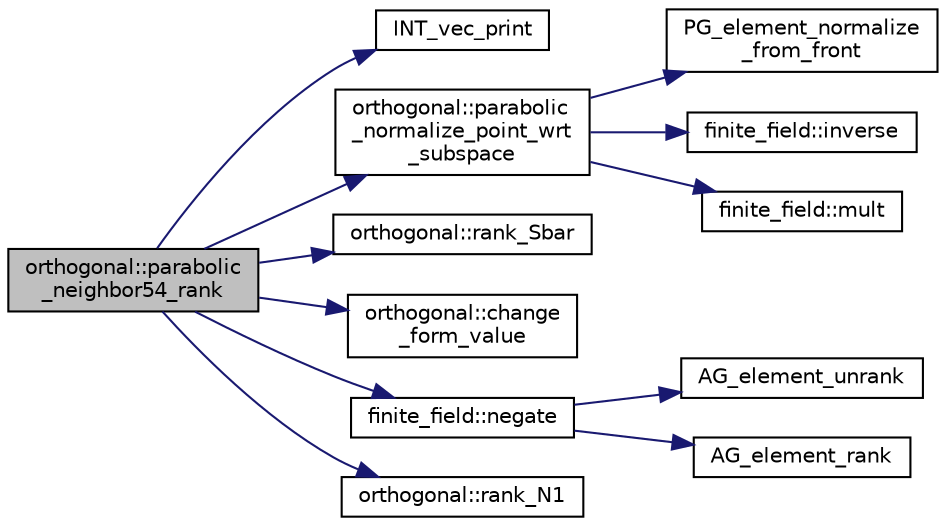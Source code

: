 digraph "orthogonal::parabolic_neighbor54_rank"
{
  edge [fontname="Helvetica",fontsize="10",labelfontname="Helvetica",labelfontsize="10"];
  node [fontname="Helvetica",fontsize="10",shape=record];
  rankdir="LR";
  Node22637 [label="orthogonal::parabolic\l_neighbor54_rank",height=0.2,width=0.4,color="black", fillcolor="grey75", style="filled", fontcolor="black"];
  Node22637 -> Node22638 [color="midnightblue",fontsize="10",style="solid",fontname="Helvetica"];
  Node22638 [label="INT_vec_print",height=0.2,width=0.4,color="black", fillcolor="white", style="filled",URL="$df/dbf/sajeeb_8_c.html#a79a5901af0b47dd0d694109543c027fe"];
  Node22637 -> Node22639 [color="midnightblue",fontsize="10",style="solid",fontname="Helvetica"];
  Node22639 [label="orthogonal::parabolic\l_normalize_point_wrt\l_subspace",height=0.2,width=0.4,color="black", fillcolor="white", style="filled",URL="$d7/daa/classorthogonal.html#addb6cb7424128361116573d43de60533"];
  Node22639 -> Node22640 [color="midnightblue",fontsize="10",style="solid",fontname="Helvetica"];
  Node22640 [label="PG_element_normalize\l_from_front",height=0.2,width=0.4,color="black", fillcolor="white", style="filled",URL="$d4/d67/geometry_8h.html#af675caf5f9975573455c8d93cb56bf95"];
  Node22639 -> Node22641 [color="midnightblue",fontsize="10",style="solid",fontname="Helvetica"];
  Node22641 [label="finite_field::inverse",height=0.2,width=0.4,color="black", fillcolor="white", style="filled",URL="$df/d5a/classfinite__field.html#a69f2a12c01e70b7ce2d115c5221c9cdd"];
  Node22639 -> Node22642 [color="midnightblue",fontsize="10",style="solid",fontname="Helvetica"];
  Node22642 [label="finite_field::mult",height=0.2,width=0.4,color="black", fillcolor="white", style="filled",URL="$df/d5a/classfinite__field.html#a24fb5917aa6d4d656fd855b7f44a13b0"];
  Node22637 -> Node22643 [color="midnightblue",fontsize="10",style="solid",fontname="Helvetica"];
  Node22643 [label="orthogonal::rank_Sbar",height=0.2,width=0.4,color="black", fillcolor="white", style="filled",URL="$d7/daa/classorthogonal.html#aea0a2cc174275eea357b9a68f277e970"];
  Node22637 -> Node22644 [color="midnightblue",fontsize="10",style="solid",fontname="Helvetica"];
  Node22644 [label="orthogonal::change\l_form_value",height=0.2,width=0.4,color="black", fillcolor="white", style="filled",URL="$d7/daa/classorthogonal.html#a981c26d4b73e152cd884f0b969a581bf"];
  Node22637 -> Node22645 [color="midnightblue",fontsize="10",style="solid",fontname="Helvetica"];
  Node22645 [label="finite_field::negate",height=0.2,width=0.4,color="black", fillcolor="white", style="filled",URL="$df/d5a/classfinite__field.html#aa9d798298f25d4a9262b5bc5f1733e31"];
  Node22645 -> Node22646 [color="midnightblue",fontsize="10",style="solid",fontname="Helvetica"];
  Node22646 [label="AG_element_unrank",height=0.2,width=0.4,color="black", fillcolor="white", style="filled",URL="$d4/d67/geometry_8h.html#a4a33b86c87b2879b97cfa1327abe2885"];
  Node22645 -> Node22647 [color="midnightblue",fontsize="10",style="solid",fontname="Helvetica"];
  Node22647 [label="AG_element_rank",height=0.2,width=0.4,color="black", fillcolor="white", style="filled",URL="$d4/d67/geometry_8h.html#ab2ac908d07dd8038fd996e26bdc75c17"];
  Node22637 -> Node22648 [color="midnightblue",fontsize="10",style="solid",fontname="Helvetica"];
  Node22648 [label="orthogonal::rank_N1",height=0.2,width=0.4,color="black", fillcolor="white", style="filled",URL="$d7/daa/classorthogonal.html#a10b99e279ae3624531756ea2723b59e7"];
}
